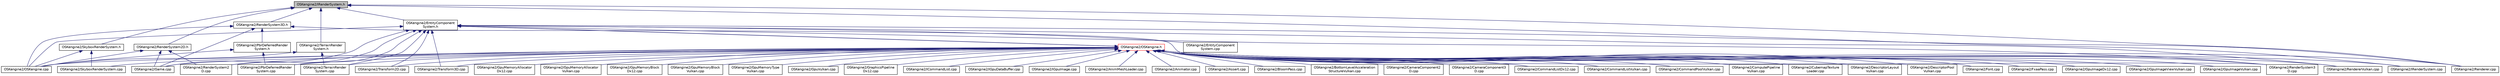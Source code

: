 digraph "OSKengine2/IRenderSystem.h"
{
 // LATEX_PDF_SIZE
  edge [fontname="Helvetica",fontsize="10",labelfontname="Helvetica",labelfontsize="10"];
  node [fontname="Helvetica",fontsize="10",shape=record];
  Node1 [label="OSKengine2/IRenderSystem.h",height=0.2,width=0.4,color="black", fillcolor="grey75", style="filled", fontcolor="black",tooltip=" "];
  Node1 -> Node2 [dir="back",color="midnightblue",fontsize="10",style="solid"];
  Node2 [label="OSKengine2/EntityComponent\lSystem.h",height=0.2,width=0.4,color="black", fillcolor="white", style="filled",URL="$_entity_component_system_8h.html",tooltip=" "];
  Node2 -> Node3 [dir="back",color="midnightblue",fontsize="10",style="solid"];
  Node3 [label="OSKengine2/EntityComponent\lSystem.cpp",height=0.2,width=0.4,color="black", fillcolor="white", style="filled",URL="$_entity_component_system_8cpp.html",tooltip=" "];
  Node2 -> Node4 [dir="back",color="midnightblue",fontsize="10",style="solid"];
  Node4 [label="OSKengine2/Game.cpp",height=0.2,width=0.4,color="black", fillcolor="white", style="filled",URL="$_game_8cpp.html",tooltip=" "];
  Node2 -> Node5 [dir="back",color="midnightblue",fontsize="10",style="solid"];
  Node5 [label="OSKengine2/OSKengine.cpp",height=0.2,width=0.4,color="black", fillcolor="white", style="filled",URL="$_o_s_kengine_8cpp.html",tooltip=" "];
  Node2 -> Node6 [dir="back",color="midnightblue",fontsize="10",style="solid"];
  Node6 [label="OSKengine2/OSKengine.h",height=0.2,width=0.4,color="red", fillcolor="white", style="filled",URL="$_o_s_kengine_8h.html",tooltip=" "];
  Node6 -> Node7 [dir="back",color="midnightblue",fontsize="10",style="solid"];
  Node7 [label="OSKengine2/AnimMeshLoader.cpp",height=0.2,width=0.4,color="black", fillcolor="white", style="filled",URL="$_anim_mesh_loader_8cpp.html",tooltip=" "];
  Node6 -> Node8 [dir="back",color="midnightblue",fontsize="10",style="solid"];
  Node8 [label="OSKengine2/Animator.cpp",height=0.2,width=0.4,color="black", fillcolor="white", style="filled",URL="$_animator_8cpp.html",tooltip=" "];
  Node6 -> Node9 [dir="back",color="midnightblue",fontsize="10",style="solid"];
  Node9 [label="OSKengine2/Assert.cpp",height=0.2,width=0.4,color="black", fillcolor="white", style="filled",URL="$_assert_8cpp.html",tooltip=" "];
  Node6 -> Node10 [dir="back",color="midnightblue",fontsize="10",style="solid"];
  Node10 [label="OSKengine2/BloomPass.cpp",height=0.2,width=0.4,color="black", fillcolor="white", style="filled",URL="$_bloom_pass_8cpp.html",tooltip=" "];
  Node6 -> Node11 [dir="back",color="midnightblue",fontsize="10",style="solid"];
  Node11 [label="OSKengine2/BottomLevelAcceleration\lStructureVulkan.cpp",height=0.2,width=0.4,color="black", fillcolor="white", style="filled",URL="$_bottom_level_acceleration_structure_vulkan_8cpp.html",tooltip=" "];
  Node6 -> Node12 [dir="back",color="midnightblue",fontsize="10",style="solid"];
  Node12 [label="OSKengine2/CameraComponent2\lD.cpp",height=0.2,width=0.4,color="black", fillcolor="white", style="filled",URL="$_camera_component2_d_8cpp.html",tooltip=" "];
  Node6 -> Node13 [dir="back",color="midnightblue",fontsize="10",style="solid"];
  Node13 [label="OSKengine2/CameraComponent3\lD.cpp",height=0.2,width=0.4,color="black", fillcolor="white", style="filled",URL="$_camera_component3_d_8cpp.html",tooltip=" "];
  Node6 -> Node14 [dir="back",color="midnightblue",fontsize="10",style="solid"];
  Node14 [label="OSKengine2/CommandListDx12.cpp",height=0.2,width=0.4,color="black", fillcolor="white", style="filled",URL="$_command_list_dx12_8cpp.html",tooltip=" "];
  Node6 -> Node15 [dir="back",color="midnightblue",fontsize="10",style="solid"];
  Node15 [label="OSKengine2/CommandListVulkan.cpp",height=0.2,width=0.4,color="black", fillcolor="white", style="filled",URL="$_command_list_vulkan_8cpp.html",tooltip=" "];
  Node6 -> Node16 [dir="back",color="midnightblue",fontsize="10",style="solid"];
  Node16 [label="OSKengine2/CommandPoolVulkan.cpp",height=0.2,width=0.4,color="black", fillcolor="white", style="filled",URL="$_command_pool_vulkan_8cpp.html",tooltip=" "];
  Node6 -> Node17 [dir="back",color="midnightblue",fontsize="10",style="solid"];
  Node17 [label="OSKengine2/ComputePipeline\lVulkan.cpp",height=0.2,width=0.4,color="black", fillcolor="white", style="filled",URL="$_compute_pipeline_vulkan_8cpp.html",tooltip=" "];
  Node6 -> Node18 [dir="back",color="midnightblue",fontsize="10",style="solid"];
  Node18 [label="OSKengine2/CubemapTexture\lLoader.cpp",height=0.2,width=0.4,color="black", fillcolor="white", style="filled",URL="$_cubemap_texture_loader_8cpp.html",tooltip=" "];
  Node6 -> Node19 [dir="back",color="midnightblue",fontsize="10",style="solid"];
  Node19 [label="OSKengine2/DescriptorLayout\lVulkan.cpp",height=0.2,width=0.4,color="black", fillcolor="white", style="filled",URL="$_descriptor_layout_vulkan_8cpp.html",tooltip=" "];
  Node6 -> Node20 [dir="back",color="midnightblue",fontsize="10",style="solid"];
  Node20 [label="OSKengine2/DescriptorPool\lVulkan.cpp",height=0.2,width=0.4,color="black", fillcolor="white", style="filled",URL="$_descriptor_pool_vulkan_8cpp.html",tooltip=" "];
  Node6 -> Node2 [dir="back",color="midnightblue",fontsize="10",style="solid"];
  Node6 -> Node21 [dir="back",color="midnightblue",fontsize="10",style="solid"];
  Node21 [label="OSKengine2/Font.cpp",height=0.2,width=0.4,color="black", fillcolor="white", style="filled",URL="$_font_8cpp.html",tooltip=" "];
  Node6 -> Node22 [dir="back",color="midnightblue",fontsize="10",style="solid"];
  Node22 [label="OSKengine2/FxaaPass.cpp",height=0.2,width=0.4,color="black", fillcolor="white", style="filled",URL="$_fxaa_pass_8cpp.html",tooltip=" "];
  Node6 -> Node4 [dir="back",color="midnightblue",fontsize="10",style="solid"];
  Node6 -> Node23 [dir="back",color="midnightblue",fontsize="10",style="solid"];
  Node23 [label="OSKengine2/GpuImageDx12.cpp",height=0.2,width=0.4,color="black", fillcolor="white", style="filled",URL="$_gpu_image_dx12_8cpp.html",tooltip=" "];
  Node6 -> Node24 [dir="back",color="midnightblue",fontsize="10",style="solid"];
  Node24 [label="OSKengine2/GpuImageViewVulkan.cpp",height=0.2,width=0.4,color="black", fillcolor="white", style="filled",URL="$_gpu_image_view_vulkan_8cpp.html",tooltip=" "];
  Node6 -> Node25 [dir="back",color="midnightblue",fontsize="10",style="solid"];
  Node25 [label="OSKengine2/GpuImageVulkan.cpp",height=0.2,width=0.4,color="black", fillcolor="white", style="filled",URL="$_gpu_image_vulkan_8cpp.html",tooltip=" "];
  Node6 -> Node26 [dir="back",color="midnightblue",fontsize="10",style="solid"];
  Node26 [label="OSKengine2/GpuMemoryAllocator\lDx12.cpp",height=0.2,width=0.4,color="black", fillcolor="white", style="filled",URL="$_gpu_memory_allocator_dx12_8cpp.html",tooltip=" "];
  Node6 -> Node27 [dir="back",color="midnightblue",fontsize="10",style="solid"];
  Node27 [label="OSKengine2/GpuMemoryAllocator\lVulkan.cpp",height=0.2,width=0.4,color="black", fillcolor="white", style="filled",URL="$_gpu_memory_allocator_vulkan_8cpp.html",tooltip=" "];
  Node6 -> Node28 [dir="back",color="midnightblue",fontsize="10",style="solid"];
  Node28 [label="OSKengine2/GpuMemoryBlock\lDx12.cpp",height=0.2,width=0.4,color="black", fillcolor="white", style="filled",URL="$_gpu_memory_block_dx12_8cpp.html",tooltip=" "];
  Node6 -> Node29 [dir="back",color="midnightblue",fontsize="10",style="solid"];
  Node29 [label="OSKengine2/GpuMemoryBlock\lVulkan.cpp",height=0.2,width=0.4,color="black", fillcolor="white", style="filled",URL="$_gpu_memory_block_vulkan_8cpp.html",tooltip=" "];
  Node6 -> Node30 [dir="back",color="midnightblue",fontsize="10",style="solid"];
  Node30 [label="OSKengine2/GpuMemoryType\lVulkan.cpp",height=0.2,width=0.4,color="black", fillcolor="white", style="filled",URL="$_gpu_memory_type_vulkan_8cpp.html",tooltip=" "];
  Node6 -> Node31 [dir="back",color="midnightblue",fontsize="10",style="solid"];
  Node31 [label="OSKengine2/GpuVulkan.cpp",height=0.2,width=0.4,color="black", fillcolor="white", style="filled",URL="$_gpu_vulkan_8cpp.html",tooltip=" "];
  Node6 -> Node32 [dir="back",color="midnightblue",fontsize="10",style="solid"];
  Node32 [label="OSKengine2/GraphicsPipeline\lDx12.cpp",height=0.2,width=0.4,color="black", fillcolor="white", style="filled",URL="$_graphics_pipeline_dx12_8cpp.html",tooltip=" "];
  Node6 -> Node33 [dir="back",color="midnightblue",fontsize="10",style="solid"];
  Node33 [label="OSKengine2/ICommandList.cpp",height=0.2,width=0.4,color="black", fillcolor="white", style="filled",URL="$_i_command_list_8cpp.html",tooltip=" "];
  Node6 -> Node34 [dir="back",color="midnightblue",fontsize="10",style="solid"];
  Node34 [label="OSKengine2/IGpuDataBuffer.cpp",height=0.2,width=0.4,color="black", fillcolor="white", style="filled",URL="$_i_gpu_data_buffer_8cpp.html",tooltip=" "];
  Node6 -> Node35 [dir="back",color="midnightblue",fontsize="10",style="solid"];
  Node35 [label="OSKengine2/IGpuImage.cpp",height=0.2,width=0.4,color="black", fillcolor="white", style="filled",URL="$_i_gpu_image_8cpp.html",tooltip=" "];
  Node6 -> Node41 [dir="back",color="midnightblue",fontsize="10",style="solid"];
  Node41 [label="OSKengine2/IRenderSystem.cpp",height=0.2,width=0.4,color="black", fillcolor="white", style="filled",URL="$_i_render_system_8cpp.html",tooltip=" "];
  Node6 -> Node5 [dir="back",color="midnightblue",fontsize="10",style="solid"];
  Node6 -> Node48 [dir="back",color="midnightblue",fontsize="10",style="solid"];
  Node48 [label="OSKengine2/PbrDeferredRender\lSystem.cpp",height=0.2,width=0.4,color="black", fillcolor="white", style="filled",URL="$_pbr_deferred_render_system_8cpp.html",tooltip=" "];
  Node6 -> Node52 [dir="back",color="midnightblue",fontsize="10",style="solid"];
  Node52 [label="OSKengine2/RenderSystem2\lD.cpp",height=0.2,width=0.4,color="black", fillcolor="white", style="filled",URL="$_render_system2_d_8cpp.html",tooltip=" "];
  Node6 -> Node53 [dir="back",color="midnightblue",fontsize="10",style="solid"];
  Node53 [label="OSKengine2/RenderSystem3\lD.cpp",height=0.2,width=0.4,color="black", fillcolor="white", style="filled",URL="$_render_system3_d_8cpp.html",tooltip=" "];
  Node6 -> Node55 [dir="back",color="midnightblue",fontsize="10",style="solid"];
  Node55 [label="OSKengine2/Renderer.cpp",height=0.2,width=0.4,color="black", fillcolor="white", style="filled",URL="$_renderer_8cpp.html",tooltip=" "];
  Node6 -> Node57 [dir="back",color="midnightblue",fontsize="10",style="solid"];
  Node57 [label="OSKengine2/RendererVulkan.cpp",height=0.2,width=0.4,color="black", fillcolor="white", style="filled",URL="$_renderer_vulkan_8cpp.html",tooltip=" "];
  Node6 -> Node60 [dir="back",color="midnightblue",fontsize="10",style="solid"];
  Node60 [label="OSKengine2/SkyboxRenderSystem.cpp",height=0.2,width=0.4,color="black", fillcolor="white", style="filled",URL="$_skybox_render_system_8cpp.html",tooltip=" "];
  Node6 -> Node67 [dir="back",color="midnightblue",fontsize="10",style="solid"];
  Node67 [label="OSKengine2/TerrainRender\lSystem.cpp",height=0.2,width=0.4,color="black", fillcolor="white", style="filled",URL="$_terrain_render_system_8cpp.html",tooltip=" "];
  Node6 -> Node72 [dir="back",color="midnightblue",fontsize="10",style="solid"];
  Node72 [label="OSKengine2/Transform2D.cpp",height=0.2,width=0.4,color="black", fillcolor="white", style="filled",URL="$_transform2_d_8cpp.html",tooltip=" "];
  Node6 -> Node73 [dir="back",color="midnightblue",fontsize="10",style="solid"];
  Node73 [label="OSKengine2/Transform3D.cpp",height=0.2,width=0.4,color="black", fillcolor="white", style="filled",URL="$_transform3_d_8cpp.html",tooltip=" "];
  Node2 -> Node48 [dir="back",color="midnightblue",fontsize="10",style="solid"];
  Node2 -> Node52 [dir="back",color="midnightblue",fontsize="10",style="solid"];
  Node2 -> Node53 [dir="back",color="midnightblue",fontsize="10",style="solid"];
  Node2 -> Node55 [dir="back",color="midnightblue",fontsize="10",style="solid"];
  Node2 -> Node57 [dir="back",color="midnightblue",fontsize="10",style="solid"];
  Node2 -> Node67 [dir="back",color="midnightblue",fontsize="10",style="solid"];
  Node2 -> Node72 [dir="back",color="midnightblue",fontsize="10",style="solid"];
  Node2 -> Node73 [dir="back",color="midnightblue",fontsize="10",style="solid"];
  Node1 -> Node41 [dir="back",color="midnightblue",fontsize="10",style="solid"];
  Node1 -> Node75 [dir="back",color="midnightblue",fontsize="10",style="solid"];
  Node75 [label="OSKengine2/RenderSystem2D.h",height=0.2,width=0.4,color="black", fillcolor="white", style="filled",URL="$_render_system2_d_8h.html",tooltip=" "];
  Node75 -> Node4 [dir="back",color="midnightblue",fontsize="10",style="solid"];
  Node75 -> Node5 [dir="back",color="midnightblue",fontsize="10",style="solid"];
  Node75 -> Node52 [dir="back",color="midnightblue",fontsize="10",style="solid"];
  Node1 -> Node76 [dir="back",color="midnightblue",fontsize="10",style="solid"];
  Node76 [label="OSKengine2/RenderSystem3D.h",height=0.2,width=0.4,color="black", fillcolor="white", style="filled",URL="$_render_system3_d_8h.html",tooltip=" "];
  Node76 -> Node4 [dir="back",color="midnightblue",fontsize="10",style="solid"];
  Node76 -> Node5 [dir="back",color="midnightblue",fontsize="10",style="solid"];
  Node76 -> Node77 [dir="back",color="midnightblue",fontsize="10",style="solid"];
  Node77 [label="OSKengine2/PbrDeferredRender\lSystem.h",height=0.2,width=0.4,color="black", fillcolor="white", style="filled",URL="$_pbr_deferred_render_system_8h.html",tooltip=" "];
  Node77 -> Node5 [dir="back",color="midnightblue",fontsize="10",style="solid"];
  Node77 -> Node48 [dir="back",color="midnightblue",fontsize="10",style="solid"];
  Node76 -> Node53 [dir="back",color="midnightblue",fontsize="10",style="solid"];
  Node1 -> Node55 [dir="back",color="midnightblue",fontsize="10",style="solid"];
  Node1 -> Node78 [dir="back",color="midnightblue",fontsize="10",style="solid"];
  Node78 [label="OSKengine2/SkyboxRenderSystem.h",height=0.2,width=0.4,color="black", fillcolor="white", style="filled",URL="$_skybox_render_system_8h.html",tooltip=" "];
  Node78 -> Node5 [dir="back",color="midnightblue",fontsize="10",style="solid"];
  Node78 -> Node60 [dir="back",color="midnightblue",fontsize="10",style="solid"];
  Node1 -> Node79 [dir="back",color="midnightblue",fontsize="10",style="solid"];
  Node79 [label="OSKengine2/TerrainRender\lSystem.h",height=0.2,width=0.4,color="black", fillcolor="white", style="filled",URL="$_terrain_render_system_8h.html",tooltip=" "];
  Node79 -> Node5 [dir="back",color="midnightblue",fontsize="10",style="solid"];
  Node79 -> Node67 [dir="back",color="midnightblue",fontsize="10",style="solid"];
}
